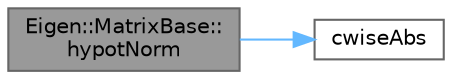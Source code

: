 digraph "Eigen::MatrixBase::hypotNorm"
{
 // LATEX_PDF_SIZE
  bgcolor="transparent";
  edge [fontname=Helvetica,fontsize=10,labelfontname=Helvetica,labelfontsize=10];
  node [fontname=Helvetica,fontsize=10,shape=box,height=0.2,width=0.4];
  rankdir="LR";
  Node1 [id="Node000001",label="Eigen::MatrixBase::\lhypotNorm",height=0.2,width=0.4,color="gray40", fillcolor="grey60", style="filled", fontcolor="black",tooltip=" "];
  Node1 -> Node2 [id="edge1_Node000001_Node000002",color="steelblue1",style="solid",tooltip=" "];
  Node2 [id="Node000002",label="cwiseAbs",height=0.2,width=0.4,color="grey40", fillcolor="white", style="filled",URL="$_matrix_cwise_unary_ops_8h.html#afaccb60c8e7e930b441a048374b64ea3",tooltip=" "];
}
